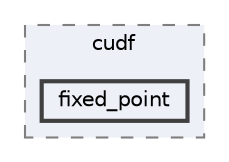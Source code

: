 digraph "D:/gitLibrary/cudf/cpp/include/cudf/fixed_point"
{
 // LATEX_PDF_SIZE
  bgcolor="transparent";
  edge [fontname=Helvetica,fontsize=10,labelfontname=Helvetica,labelfontsize=10];
  node [fontname=Helvetica,fontsize=10,shape=box,height=0.2,width=0.4];
  compound=true
  subgraph clusterdir_87e6427d1ef099fd52d9d0724c66b062 {
    graph [ bgcolor="#edf0f7", pencolor="grey50", label="cudf", fontname=Helvetica,fontsize=10 style="filled,dashed", URL="dir_87e6427d1ef099fd52d9d0724c66b062.html",tooltip=""]
  dir_d3224ea6fef3ee2ac431c6bc92f754ca [label="fixed_point", fillcolor="#edf0f7", color="grey25", style="filled,bold", URL="dir_d3224ea6fef3ee2ac431c6bc92f754ca.html",tooltip=""];
  }
}
